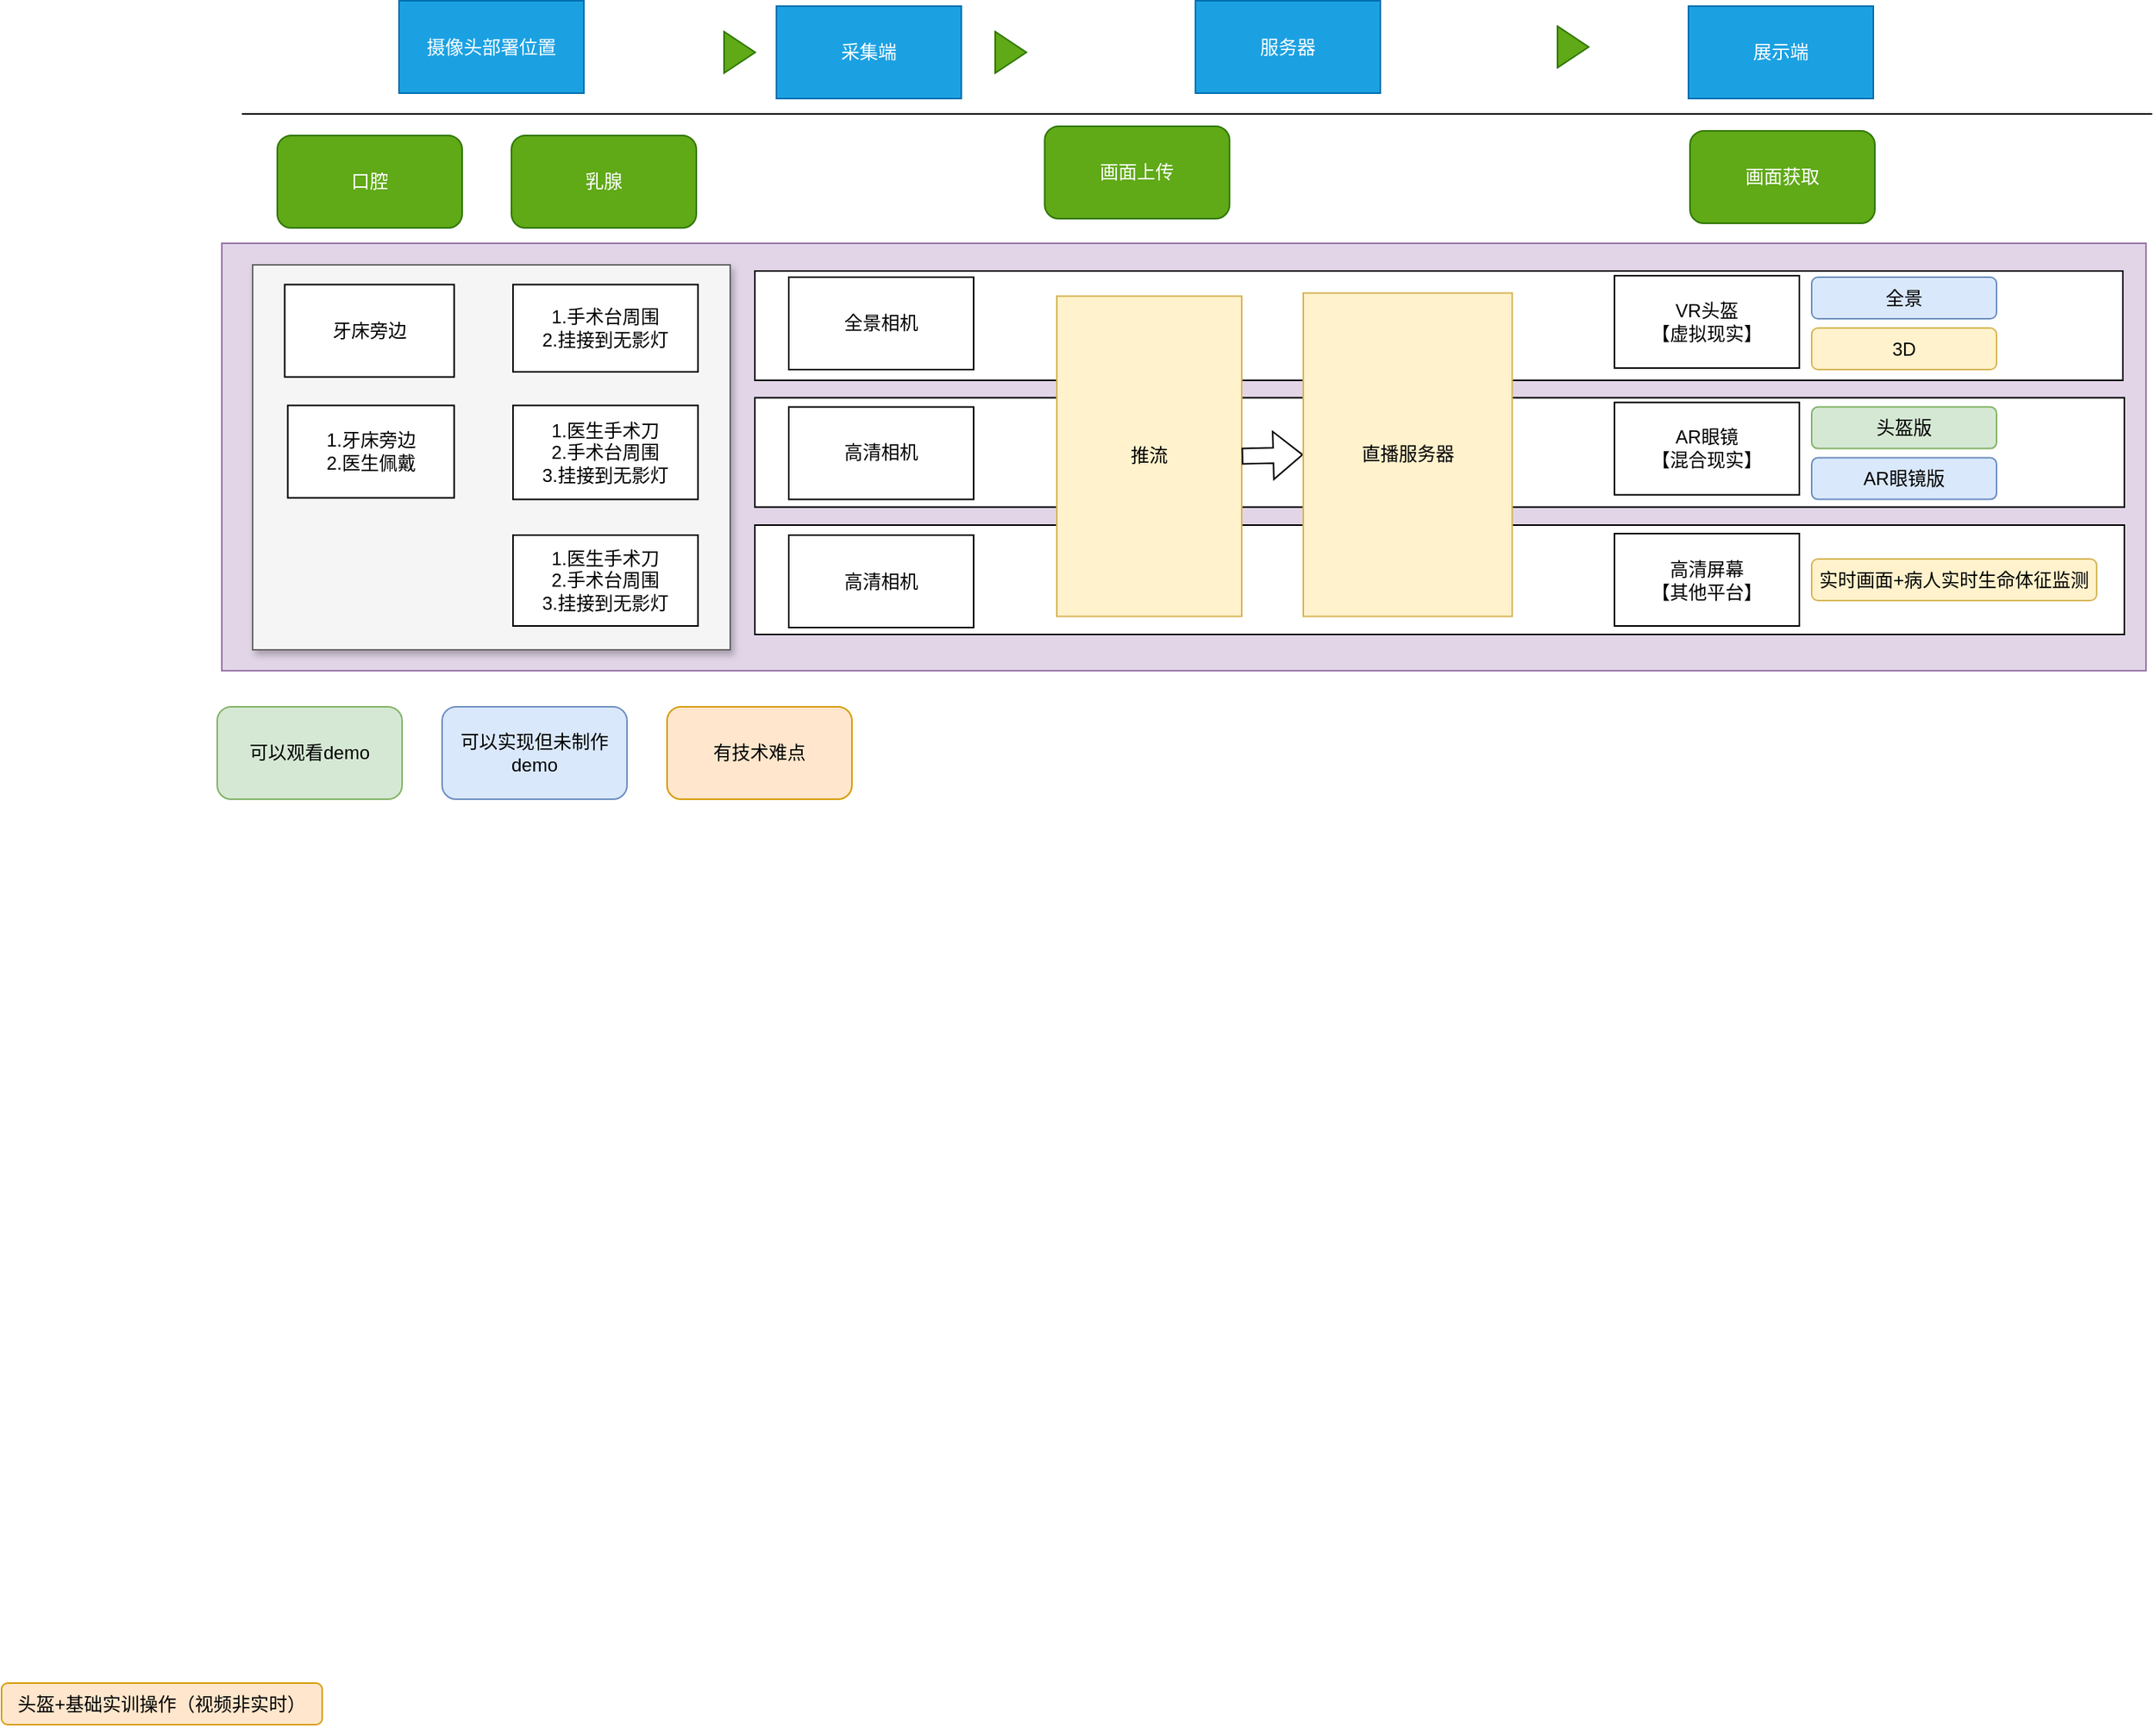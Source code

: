 <mxfile version="21.1.1" type="github">
  <diagram id="exjW6TpwlfhhMM9tGB0L" name="第 1 页">
    <mxGraphModel dx="1434" dy="739" grid="0" gridSize="10" guides="1" tooltips="1" connect="1" arrows="1" fold="1" page="1" pageScale="1" pageWidth="2339" pageHeight="3300" math="0" shadow="0">
      <root>
        <mxCell id="0" />
        <mxCell id="1" parent="0" />
        <mxCell id="dhKK24aEWWIvLG82vy6N-1" value="采集端" style="rounded=0;whiteSpace=wrap;html=1;fillColor=#1ba1e2;fontColor=#ffffff;strokeColor=#006EAF;" parent="1" vertex="1">
          <mxGeometry x="538" y="130" width="120" height="60" as="geometry" />
        </mxCell>
        <mxCell id="dhKK24aEWWIvLG82vy6N-2" value="服务器" style="rounded=0;whiteSpace=wrap;html=1;fillColor=#1ba1e2;fontColor=#ffffff;strokeColor=#006EAF;" parent="1" vertex="1">
          <mxGeometry x="810" y="126.5" width="120" height="60" as="geometry" />
        </mxCell>
        <mxCell id="dhKK24aEWWIvLG82vy6N-3" value="展示端" style="rounded=0;whiteSpace=wrap;html=1;fillColor=#1ba1e2;fontColor=#ffffff;strokeColor=#006EAF;" parent="1" vertex="1">
          <mxGeometry x="1130" y="130" width="120" height="60" as="geometry" />
        </mxCell>
        <mxCell id="dhKK24aEWWIvLG82vy6N-4" value="摄像头部署位置" style="rounded=0;whiteSpace=wrap;html=1;fillColor=#1ba1e2;fontColor=#ffffff;strokeColor=#006EAF;" parent="1" vertex="1">
          <mxGeometry x="293" y="126.5" width="120" height="60" as="geometry" />
        </mxCell>
        <mxCell id="dhKK24aEWWIvLG82vy6N-5" value="" style="rounded=0;whiteSpace=wrap;html=1;fillColor=#e1d5e7;strokeColor=#9673a6;" parent="1" vertex="1">
          <mxGeometry x="178" y="284" width="1249" height="277.57" as="geometry" />
        </mxCell>
        <mxCell id="dhKK24aEWWIvLG82vy6N-44" value="" style="rounded=0;whiteSpace=wrap;html=1;movable=1;resizable=1;rotatable=1;deletable=1;editable=1;locked=0;connectable=1;container=0;" parent="1" vertex="1">
          <mxGeometry x="524" y="467" width="889" height="71" as="geometry" />
        </mxCell>
        <mxCell id="dhKK24aEWWIvLG82vy6N-43" value="" style="rounded=0;whiteSpace=wrap;html=1;shadow=0;movable=1;resizable=1;rotatable=1;deletable=1;editable=1;locked=0;connectable=1;container=0;" parent="1" vertex="1">
          <mxGeometry x="524" y="384.29" width="889" height="71" as="geometry" />
        </mxCell>
        <mxCell id="dhKK24aEWWIvLG82vy6N-42" value="" style="rounded=0;whiteSpace=wrap;html=1;movable=1;resizable=1;rotatable=1;deletable=1;editable=1;locked=0;connectable=1;container=0;" parent="1" vertex="1">
          <mxGeometry x="524" y="302" width="888" height="71" as="geometry" />
        </mxCell>
        <mxCell id="dhKK24aEWWIvLG82vy6N-10" value="画面上传" style="rounded=1;whiteSpace=wrap;html=1;fillColor=#60a917;fontColor=#ffffff;strokeColor=#2D7600;" parent="1" vertex="1">
          <mxGeometry x="712.13" y="208" width="120" height="60" as="geometry" />
        </mxCell>
        <mxCell id="dhKK24aEWWIvLG82vy6N-11" value="画面获取" style="rounded=1;whiteSpace=wrap;html=1;fillColor=#60a917;fontColor=#ffffff;strokeColor=#2D7600;" parent="1" vertex="1">
          <mxGeometry x="1131" y="211" width="120" height="60" as="geometry" />
        </mxCell>
        <mxCell id="dhKK24aEWWIvLG82vy6N-12" value="" style="endArrow=none;html=1;rounded=0;" parent="1" edge="1">
          <mxGeometry width="50" height="50" relative="1" as="geometry">
            <mxPoint x="191" y="200" as="sourcePoint" />
            <mxPoint x="1431" y="200" as="targetPoint" />
          </mxGeometry>
        </mxCell>
        <mxCell id="dhKK24aEWWIvLG82vy6N-13" value="" style="triangle;whiteSpace=wrap;html=1;fillColor=#60a917;fontColor=#ffffff;strokeColor=#2D7600;" parent="1" vertex="1">
          <mxGeometry x="680" y="146.5" width="20.25" height="27" as="geometry" />
        </mxCell>
        <mxCell id="dhKK24aEWWIvLG82vy6N-15" value="" style="triangle;whiteSpace=wrap;html=1;fillColor=#60a917;fontColor=#ffffff;strokeColor=#2D7600;" parent="1" vertex="1">
          <mxGeometry x="1045" y="143" width="20.25" height="27" as="geometry" />
        </mxCell>
        <mxCell id="dhKK24aEWWIvLG82vy6N-16" value="" style="triangle;whiteSpace=wrap;html=1;fillColor=#60a917;fontColor=#ffffff;strokeColor=#2D7600;" parent="1" vertex="1">
          <mxGeometry x="504" y="146.5" width="20.25" height="27" as="geometry" />
        </mxCell>
        <mxCell id="dhKK24aEWWIvLG82vy6N-18" value="全景相机" style="rounded=0;whiteSpace=wrap;html=1;" parent="1" vertex="1">
          <mxGeometry x="546" y="306" width="120" height="60" as="geometry" />
        </mxCell>
        <mxCell id="dhKK24aEWWIvLG82vy6N-19" value="高清相机" style="rounded=0;whiteSpace=wrap;html=1;" parent="1" vertex="1">
          <mxGeometry x="546" y="390.29" width="120" height="60" as="geometry" />
        </mxCell>
        <mxCell id="dhKK24aEWWIvLG82vy6N-20" value="高清相机" style="rounded=0;whiteSpace=wrap;html=1;" parent="1" vertex="1">
          <mxGeometry x="546" y="473.5" width="120" height="60" as="geometry" />
        </mxCell>
        <mxCell id="dhKK24aEWWIvLG82vy6N-21" value="推流" style="rounded=0;whiteSpace=wrap;html=1;fillColor=#fff2cc;strokeColor=#d6b656;container=0;" parent="1" vertex="1">
          <mxGeometry x="720" y="318.29" width="120" height="208" as="geometry">
            <mxRectangle x="720" y="314.29" width="59" height="26" as="alternateBounds" />
          </mxGeometry>
        </mxCell>
        <mxCell id="dhKK24aEWWIvLG82vy6N-23" value="" style="shape=flexArrow;endArrow=classic;html=1;rounded=0;exitX=1;exitY=0.5;exitDx=0;exitDy=0;entryX=0;entryY=0.5;entryDx=0;entryDy=0;" parent="1" source="dhKK24aEWWIvLG82vy6N-21" target="dhKK24aEWWIvLG82vy6N-22" edge="1">
          <mxGeometry width="50" height="50" relative="1" as="geometry">
            <mxPoint x="842" y="454.29" as="sourcePoint" />
            <mxPoint x="892" y="404.29" as="targetPoint" />
          </mxGeometry>
        </mxCell>
        <mxCell id="dhKK24aEWWIvLG82vy6N-27" value="全景" style="rounded=1;whiteSpace=wrap;html=1;fillColor=#dae8fc;strokeColor=#6c8ebf;" parent="1" vertex="1">
          <mxGeometry x="1210" y="306" width="120" height="27" as="geometry" />
        </mxCell>
        <mxCell id="dhKK24aEWWIvLG82vy6N-29" value="3D" style="rounded=1;whiteSpace=wrap;html=1;fillColor=#fff2cc;strokeColor=#d6b656;" parent="1" vertex="1">
          <mxGeometry x="1210" y="339" width="120" height="27" as="geometry" />
        </mxCell>
        <mxCell id="dhKK24aEWWIvLG82vy6N-32" value="头盔版" style="rounded=1;whiteSpace=wrap;html=1;fillColor=#d5e8d4;strokeColor=#82b366;" parent="1" vertex="1">
          <mxGeometry x="1210" y="390.29" width="120" height="27" as="geometry" />
        </mxCell>
        <mxCell id="dhKK24aEWWIvLG82vy6N-33" value="AR眼镜版" style="rounded=1;whiteSpace=wrap;html=1;fillColor=#dae8fc;strokeColor=#6c8ebf;" parent="1" vertex="1">
          <mxGeometry x="1210" y="423.29" width="120" height="27" as="geometry" />
        </mxCell>
        <mxCell id="1kZsWb9nxNqSr37uVQKi-2" value="可以观看demo" style="rounded=1;whiteSpace=wrap;html=1;fillColor=#d5e8d4;strokeColor=#82b366;" parent="1" vertex="1">
          <mxGeometry x="175" y="585" width="120" height="60" as="geometry" />
        </mxCell>
        <mxCell id="1kZsWb9nxNqSr37uVQKi-3" value="可以实现但未制作demo" style="rounded=1;whiteSpace=wrap;html=1;fillColor=#dae8fc;strokeColor=#6c8ebf;" parent="1" vertex="1">
          <mxGeometry x="321" y="585" width="120" height="60" as="geometry" />
        </mxCell>
        <mxCell id="1kZsWb9nxNqSr37uVQKi-4" value="有技术难点" style="rounded=1;whiteSpace=wrap;html=1;fillColor=#ffe6cc;strokeColor=#d79b00;" parent="1" vertex="1">
          <mxGeometry x="467" y="585" width="120" height="60" as="geometry" />
        </mxCell>
        <mxCell id="inn9SJ7NxdcRoOLQXIyc-2" value="口腔" style="rounded=1;whiteSpace=wrap;html=1;fillColor=#60a917;fontColor=#ffffff;strokeColor=#2D7600;" vertex="1" parent="1">
          <mxGeometry x="214" y="214" width="120" height="60" as="geometry" />
        </mxCell>
        <mxCell id="inn9SJ7NxdcRoOLQXIyc-3" value="乳腺" style="rounded=1;whiteSpace=wrap;html=1;fillColor=#60a917;fontColor=#ffffff;strokeColor=#2D7600;" vertex="1" parent="1">
          <mxGeometry x="366" y="214" width="120" height="60" as="geometry" />
        </mxCell>
        <mxCell id="dhKK24aEWWIvLG82vy6N-69" value="头盔+基础实训操作（视频非实时）" style="rounded=1;whiteSpace=wrap;html=1;fillColor=#ffe6cc;strokeColor=#d79b00;" parent="1" vertex="1">
          <mxGeometry x="35.0" y="1219" width="208.151" height="27" as="geometry" />
        </mxCell>
        <mxCell id="inn9SJ7NxdcRoOLQXIyc-17" value="AR眼镜&lt;br&gt;【混合现实】" style="rounded=0;whiteSpace=wrap;html=1;" vertex="1" parent="1">
          <mxGeometry x="1082" y="387.33" width="120" height="60" as="geometry" />
        </mxCell>
        <mxCell id="inn9SJ7NxdcRoOLQXIyc-18" value="VR头盔&lt;br&gt;【虚拟现实】" style="rounded=0;whiteSpace=wrap;html=1;" vertex="1" parent="1">
          <mxGeometry x="1082" y="305.04" width="120" height="60" as="geometry" />
        </mxCell>
        <mxCell id="inn9SJ7NxdcRoOLQXIyc-48" value="" style="group" vertex="1" connectable="0" parent="1">
          <mxGeometry x="198" y="298" width="310" height="250" as="geometry" />
        </mxCell>
        <mxCell id="inn9SJ7NxdcRoOLQXIyc-4" value="" style="rounded=0;whiteSpace=wrap;html=1;perimeterSpacing=0;strokeWidth=1;strokeColor=#666666;imageWidth=24;imageAspect=1;fillColor=#f5f5f5;fontColor=#333333;shadow=1;movable=1;resizable=1;rotatable=1;deletable=1;editable=1;locked=0;connectable=1;" vertex="1" parent="inn9SJ7NxdcRoOLQXIyc-48">
          <mxGeometry width="310" height="250" as="geometry" />
        </mxCell>
        <mxCell id="dhKK24aEWWIvLG82vy6N-36" value="牙床旁边" style="rounded=0;whiteSpace=wrap;html=1;" parent="inn9SJ7NxdcRoOLQXIyc-48" vertex="1">
          <mxGeometry x="20.8" y="12.8" width="110" height="60" as="geometry" />
        </mxCell>
        <mxCell id="dhKK24aEWWIvLG82vy6N-37" value="1.牙床旁边&lt;br&gt;2.医生佩戴" style="rounded=0;whiteSpace=wrap;html=1;" parent="inn9SJ7NxdcRoOLQXIyc-48" vertex="1">
          <mxGeometry x="22.8" y="91.29" width="108" height="60" as="geometry" />
        </mxCell>
        <mxCell id="dhKK24aEWWIvLG82vy6N-46" value="1.手术台周围&lt;br&gt;2.挂接到无影灯" style="rounded=0;whiteSpace=wrap;html=1;imageAspect=1;shadow=0;glass=0;" parent="inn9SJ7NxdcRoOLQXIyc-48" vertex="1">
          <mxGeometry x="169" y="12.8" width="120.09" height="56.7" as="geometry" />
        </mxCell>
        <mxCell id="dhKK24aEWWIvLG82vy6N-47" value="1.医生手术刀&lt;br&gt;2.手术台周围&lt;br&gt;3.挂接到无影灯" style="rounded=0;whiteSpace=wrap;html=1;" parent="inn9SJ7NxdcRoOLQXIyc-48" vertex="1">
          <mxGeometry x="169" y="91.29" width="120.09" height="61" as="geometry" />
        </mxCell>
        <mxCell id="dhKK24aEWWIvLG82vy6N-67" value="1.医生手术刀&lt;br&gt;2.手术台周围&lt;br&gt;3.挂接到无影灯" style="rounded=0;whiteSpace=wrap;html=1;" parent="inn9SJ7NxdcRoOLQXIyc-48" vertex="1">
          <mxGeometry x="169" y="175.5" width="120.09" height="59" as="geometry" />
        </mxCell>
        <mxCell id="dhKK24aEWWIvLG82vy6N-22" value="直播服务器" style="rounded=0;whiteSpace=wrap;html=1;fillColor=#fff2cc;strokeColor=#d6b656;" parent="1" vertex="1">
          <mxGeometry x="879.997" y="316.29" width="135.61" height="210" as="geometry" />
        </mxCell>
        <mxCell id="inn9SJ7NxdcRoOLQXIyc-16" value="高清屏幕&lt;br&gt;【其他平台】" style="rounded=0;whiteSpace=wrap;html=1;" vertex="1" parent="1">
          <mxGeometry x="1082" y="472.5" width="120" height="60" as="geometry" />
        </mxCell>
        <mxCell id="inn9SJ7NxdcRoOLQXIyc-19" value="实时画面+病人实时生命体征监测" style="rounded=1;whiteSpace=wrap;html=1;fillColor=#fff2cc;strokeColor=#d6b656;movable=1;resizable=1;rotatable=1;deletable=1;editable=1;locked=0;connectable=1;" vertex="1" parent="1">
          <mxGeometry x="1210" y="489" width="185" height="27" as="geometry" />
        </mxCell>
      </root>
    </mxGraphModel>
  </diagram>
</mxfile>

